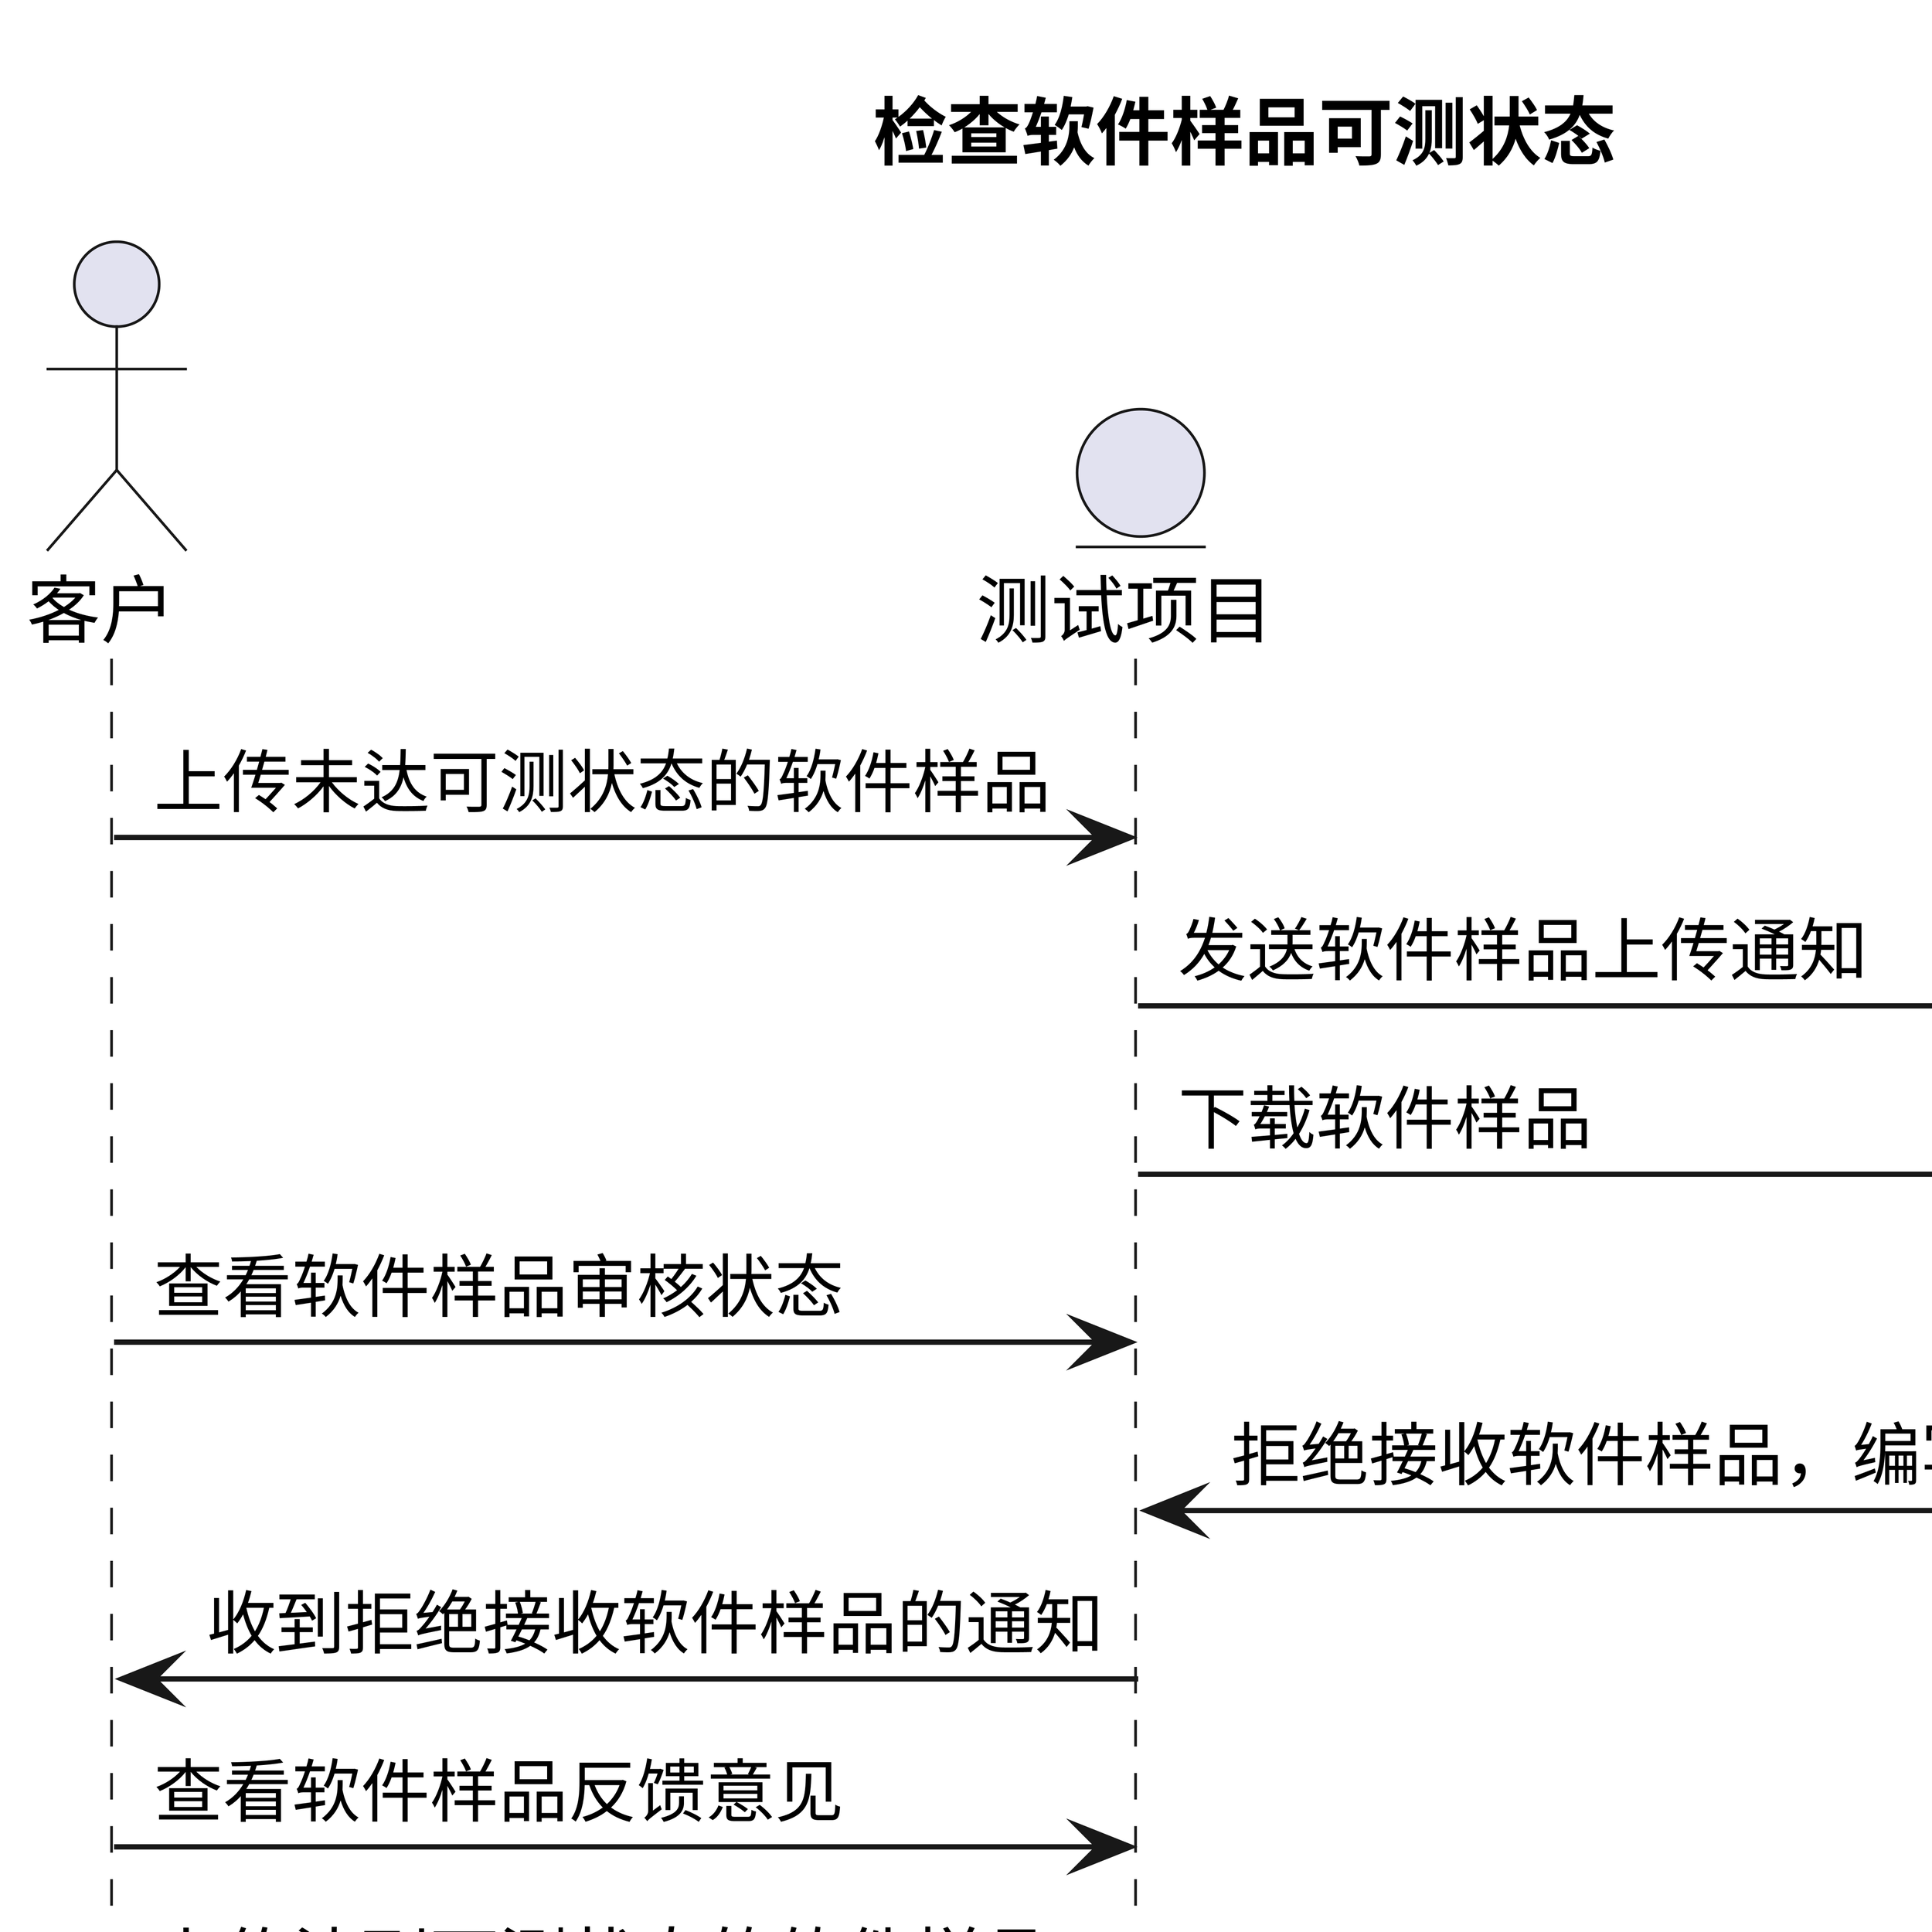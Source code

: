 @startuml 检查软件样品可测状态
title 检查软件样品可测状态
skinparam dpi 1080

actor 客户
entity 测试项目
actor 测试人员

客户 -> 测试项目: 上传未达可测状态的软件样品
测试项目 -> 测试人员 : 发送软件样品上传通知
测试项目 -> 测试人员 : 下载软件样品
客户 -> 测试项目: 查看软件样品审核状态
测试人员 -> 测试项目 : 拒绝接收软件样品，编写反馈意见
测试项目 -> 客户 : 收到拒绝接收软件样品的通知
客户 -> 测试项目: 查看软件样品反馈意见
客户 -> 测试项目 : 上传达到可测状态的软件样品
测试项目 -> 测试人员 : 发送软件样品上传通知
测试人员 <- 测试项目 : 下载软件样品
客户 -> 测试项目: 查看软件样品审核状态
测试人员 -> 测试项目 : 同意接收软件样品
测试项目 -> 客户 : 收到同意接收软件样品的通知

@enduml